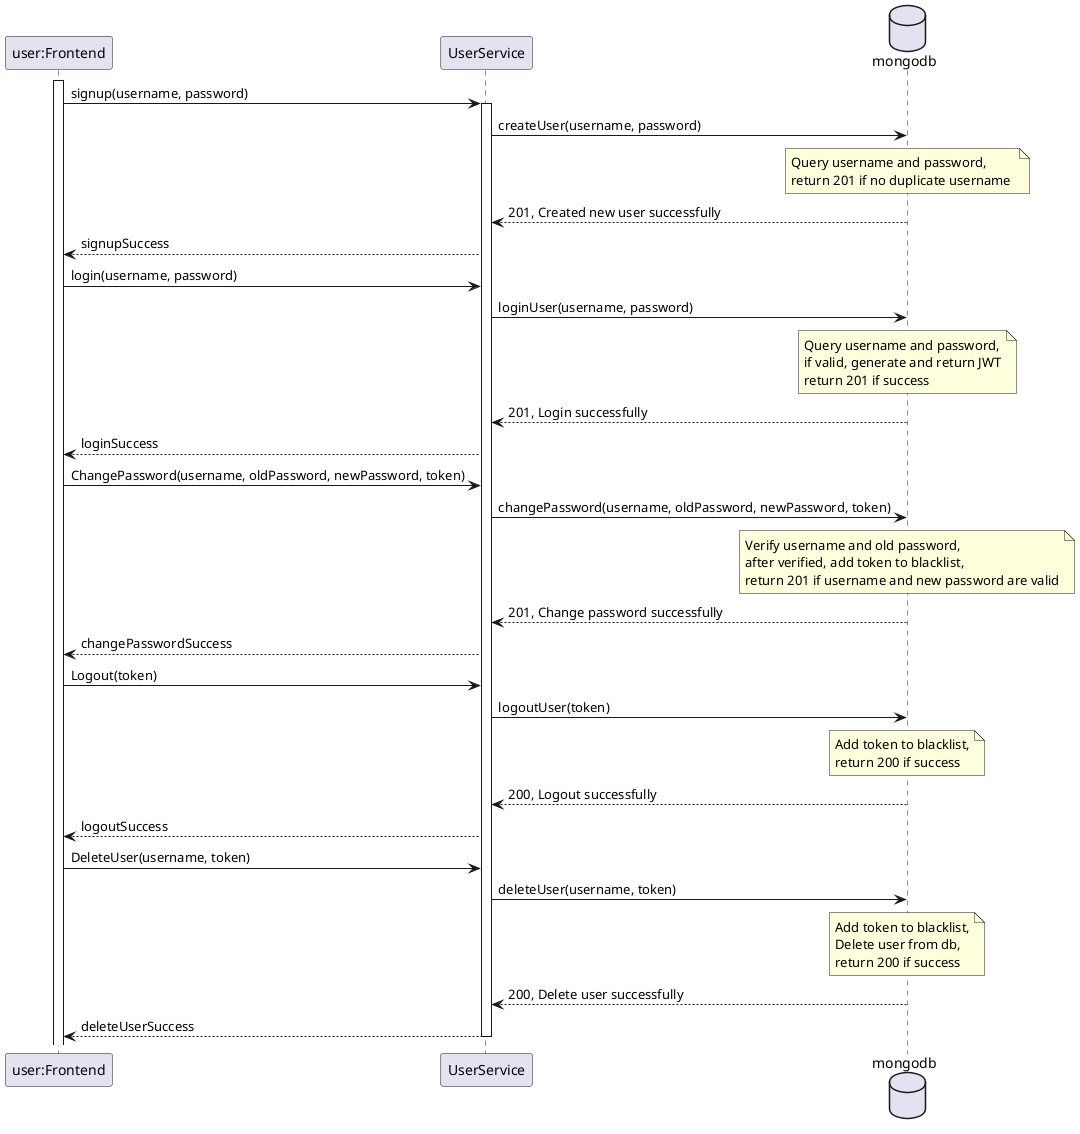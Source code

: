 @startuml
participant "user:Frontend" as user1
participant UserService
database mongodb

activate user1
user1 -> UserService: signup(username, password)
activate UserService

UserService -> mongodb: createUser(username, password)
note over mongodb
    Query username and password, 
    return 201 if no duplicate username 
end note
mongodb --> UserService: 201, Created new user successfully
UserService --> user1: signupSuccess


user1 -> UserService: login(username, password)
UserService -> mongodb: loginUser(username, password)
note over mongodb
    Query username and password,
    if valid, generate and return JWT
    return 201 if success
end note
mongodb --> UserService: 201, Login successfully
UserService --> user1: loginSuccess

user1 -> UserService: ChangePassword(username, oldPassword, newPassword, token)
UserService -> mongodb: changePassword(username, oldPassword, newPassword, token)
note over mongodb
    Verify username and old password, 
    after verified, add token to blacklist,
    return 201 if username and new password are valid
end note
mongodb --> UserService: 201, Change password successfully
UserService --> user1: changePasswordSuccess

user1 -> UserService: Logout(token)
UserService -> mongodb: logoutUser(token)
note over mongodb
    Add token to blacklist,
    return 200 if success
end note
mongodb --> UserService: 200, Logout successfully
UserService --> user1: logoutSuccess

user1 -> UserService: DeleteUser(username, token)
UserService -> mongodb: deleteUser(username, token)
note over mongodb
    Add token to blacklist,
    Delete user from db,
    return 200 if success
end note
mongodb --> UserService: 200, Delete user successfully
UserService --> user1: deleteUserSuccess

deactivate UserService
@enduml